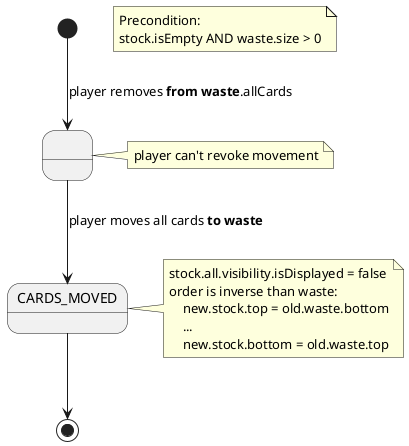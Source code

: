 @startuml

state " " as cardsSelected
note right
player can't revoke movement
end note


[*] --> cardsSelected : player removes <b>from waste</b>.allCards
cardsSelected --> CARDS_MOVED : player moves all cards <b>to waste</b>
'to avoid 2 object diagrams:'
note right
stock.all.visibility.isDisplayed = false
order is inverse than waste:
    new.stock.top = old.waste.bottom
    ...
    new.stock.bottom = old.waste.top
end note

CARDS_MOVED --> [*]

note as Precondition
Precondition:
stock.isEmpty AND waste.size > 0
end note
@enduml